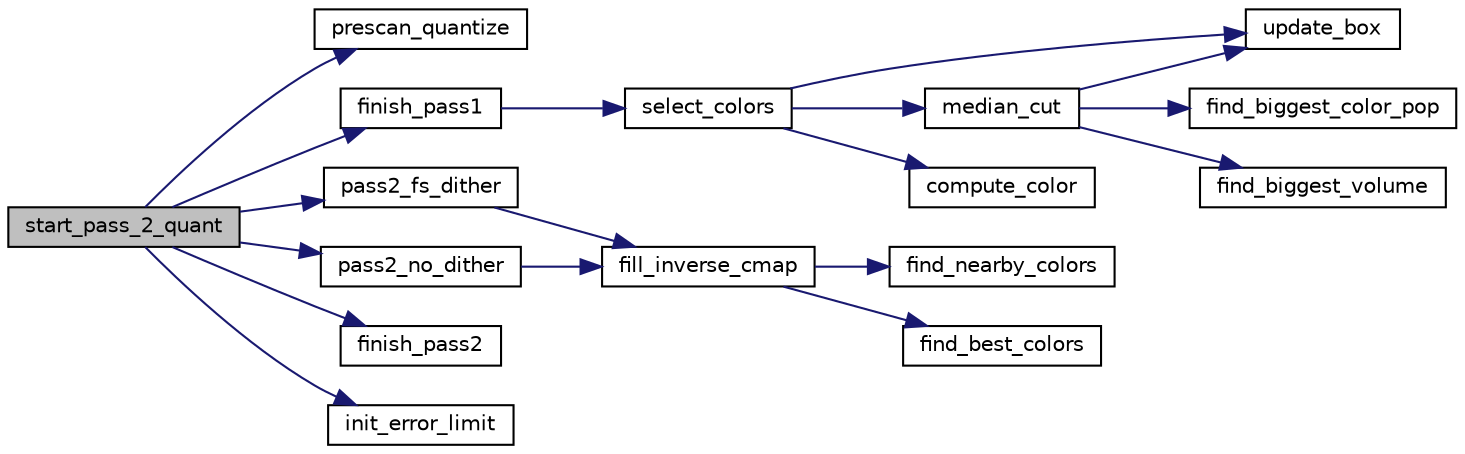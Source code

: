 digraph "start_pass_2_quant"
{
 // LATEX_PDF_SIZE
  bgcolor="transparent";
  edge [fontname="Helvetica",fontsize="10",labelfontname="Helvetica",labelfontsize="10"];
  node [fontname="Helvetica",fontsize="10",shape=record];
  rankdir="LR";
  Node151 [label="start_pass_2_quant",height=0.2,width=0.4,color="black", fillcolor="grey75", style="filled", fontcolor="black",tooltip=" "];
  Node151 -> Node152 [color="midnightblue",fontsize="10",style="solid",fontname="Helvetica"];
  Node152 [label="prescan_quantize",height=0.2,width=0.4,color="black",URL="$jquant2_8c.html#aa7b5498b5cd83fc4c0d10ee7933179d4",tooltip=" "];
  Node151 -> Node153 [color="midnightblue",fontsize="10",style="solid",fontname="Helvetica"];
  Node153 [label="finish_pass1",height=0.2,width=0.4,color="black",URL="$jquant2_8c.html#aa47f5fced37e5141b71877dfdb089349",tooltip=" "];
  Node153 -> Node154 [color="midnightblue",fontsize="10",style="solid",fontname="Helvetica"];
  Node154 [label="select_colors",height=0.2,width=0.4,color="black",URL="$jquant2_8c.html#ae94f9fbb5d9c1221263fca61565f26b1",tooltip=" "];
  Node154 -> Node155 [color="midnightblue",fontsize="10",style="solid",fontname="Helvetica"];
  Node155 [label="update_box",height=0.2,width=0.4,color="black",URL="$jquant2_8c.html#a330b886f3d43e64df57cb1617f0dc279",tooltip=" "];
  Node154 -> Node156 [color="midnightblue",fontsize="10",style="solid",fontname="Helvetica"];
  Node156 [label="median_cut",height=0.2,width=0.4,color="black",URL="$jquant2_8c.html#aeab9924e8fc990fedd479f948596ae67",tooltip=" "];
  Node156 -> Node157 [color="midnightblue",fontsize="10",style="solid",fontname="Helvetica"];
  Node157 [label="find_biggest_color_pop",height=0.2,width=0.4,color="black",URL="$jquant2_8c.html#aee930a6020c4d5f84ef292fd50846509",tooltip=" "];
  Node156 -> Node158 [color="midnightblue",fontsize="10",style="solid",fontname="Helvetica"];
  Node158 [label="find_biggest_volume",height=0.2,width=0.4,color="black",URL="$jquant2_8c.html#a07dc0980b377b3dba8c2211e177f55d3",tooltip=" "];
  Node156 -> Node155 [color="midnightblue",fontsize="10",style="solid",fontname="Helvetica"];
  Node154 -> Node159 [color="midnightblue",fontsize="10",style="solid",fontname="Helvetica"];
  Node159 [label="compute_color",height=0.2,width=0.4,color="black",URL="$jquant2_8c.html#a39c345a50c592c16fc14daf003285f2c",tooltip=" "];
  Node151 -> Node160 [color="midnightblue",fontsize="10",style="solid",fontname="Helvetica"];
  Node160 [label="pass2_fs_dither",height=0.2,width=0.4,color="black",URL="$jquant2_8c.html#a91a0278533bb9a14825ff62b992629a0",tooltip=" "];
  Node160 -> Node161 [color="midnightblue",fontsize="10",style="solid",fontname="Helvetica"];
  Node161 [label="fill_inverse_cmap",height=0.2,width=0.4,color="black",URL="$jquant2_8c.html#ae600f48ed356a1a95099a0e961503118",tooltip=" "];
  Node161 -> Node162 [color="midnightblue",fontsize="10",style="solid",fontname="Helvetica"];
  Node162 [label="find_nearby_colors",height=0.2,width=0.4,color="black",URL="$jquant2_8c.html#a5ffa752904ce44933a05e7138e332e34",tooltip=" "];
  Node161 -> Node163 [color="midnightblue",fontsize="10",style="solid",fontname="Helvetica"];
  Node163 [label="find_best_colors",height=0.2,width=0.4,color="black",URL="$jquant2_8c.html#ad12e5d39ae26d72e63ffb85e60d8c74e",tooltip=" "];
  Node151 -> Node164 [color="midnightblue",fontsize="10",style="solid",fontname="Helvetica"];
  Node164 [label="pass2_no_dither",height=0.2,width=0.4,color="black",URL="$jquant2_8c.html#ac2602e9fd6c890e4cdc98b7ed635cacd",tooltip=" "];
  Node164 -> Node161 [color="midnightblue",fontsize="10",style="solid",fontname="Helvetica"];
  Node151 -> Node165 [color="midnightblue",fontsize="10",style="solid",fontname="Helvetica"];
  Node165 [label="finish_pass2",height=0.2,width=0.4,color="black",URL="$jquant2_8c.html#a63de1aef519d44b7d19fce291e8479b5",tooltip=" "];
  Node151 -> Node166 [color="midnightblue",fontsize="10",style="solid",fontname="Helvetica"];
  Node166 [label="init_error_limit",height=0.2,width=0.4,color="black",URL="$jquant2_8c.html#a58f0273f437468d1b68df84124a02830",tooltip=" "];
}
